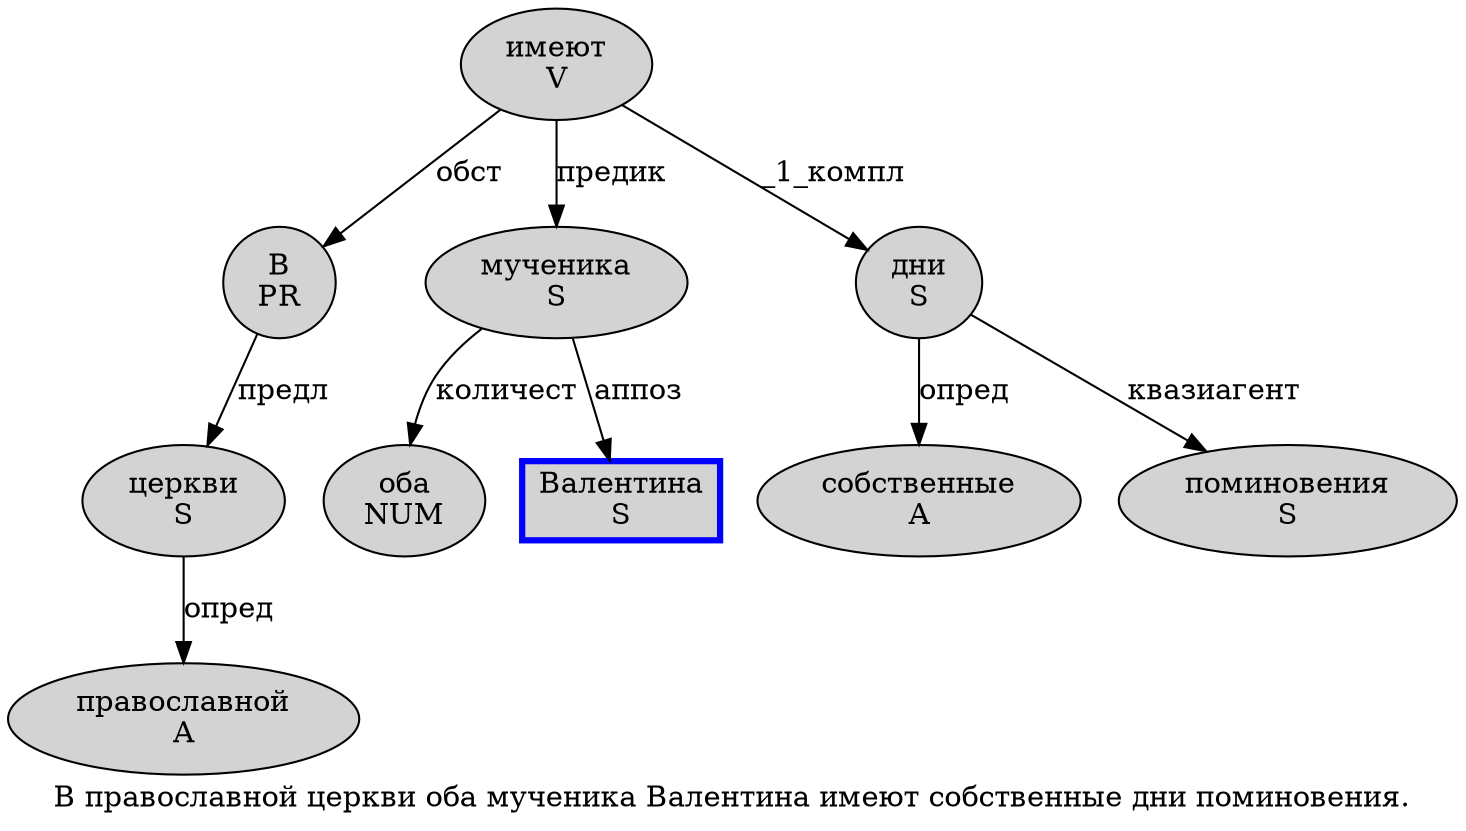 digraph SENTENCE_1479 {
	graph [label="В православной церкви оба мученика Валентина имеют собственные дни поминовения."]
	node [style=filled]
		0 [label="В
PR" color="" fillcolor=lightgray penwidth=1 shape=ellipse]
		1 [label="православной
A" color="" fillcolor=lightgray penwidth=1 shape=ellipse]
		2 [label="церкви
S" color="" fillcolor=lightgray penwidth=1 shape=ellipse]
		3 [label="оба
NUM" color="" fillcolor=lightgray penwidth=1 shape=ellipse]
		4 [label="мученика
S" color="" fillcolor=lightgray penwidth=1 shape=ellipse]
		5 [label="Валентина
S" color=blue fillcolor=lightgray penwidth=3 shape=box]
		6 [label="имеют
V" color="" fillcolor=lightgray penwidth=1 shape=ellipse]
		7 [label="собственные
A" color="" fillcolor=lightgray penwidth=1 shape=ellipse]
		8 [label="дни
S" color="" fillcolor=lightgray penwidth=1 shape=ellipse]
		9 [label="поминовения
S" color="" fillcolor=lightgray penwidth=1 shape=ellipse]
			0 -> 2 [label="предл"]
			4 -> 3 [label="количест"]
			4 -> 5 [label="аппоз"]
			2 -> 1 [label="опред"]
			6 -> 0 [label="обст"]
			6 -> 4 [label="предик"]
			6 -> 8 [label="_1_компл"]
			8 -> 7 [label="опред"]
			8 -> 9 [label="квазиагент"]
}